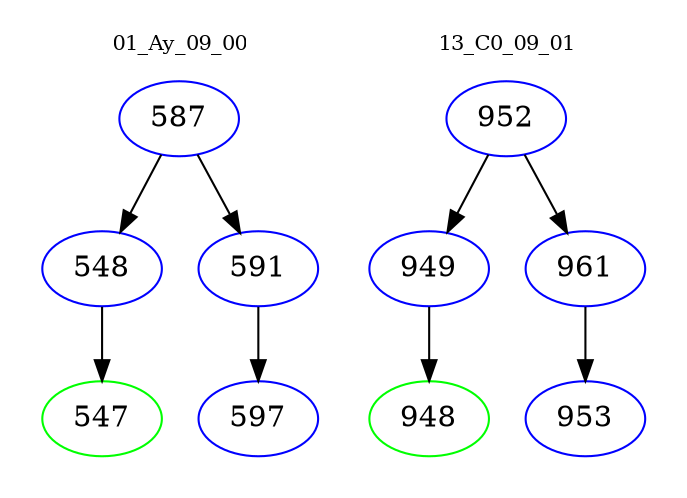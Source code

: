 digraph{
subgraph cluster_0 {
color = white
label = "01_Ay_09_00";
fontsize=10;
T0_587 [label="587", color="blue"]
T0_587 -> T0_548 [color="black"]
T0_548 [label="548", color="blue"]
T0_548 -> T0_547 [color="black"]
T0_547 [label="547", color="green"]
T0_587 -> T0_591 [color="black"]
T0_591 [label="591", color="blue"]
T0_591 -> T0_597 [color="black"]
T0_597 [label="597", color="blue"]
}
subgraph cluster_1 {
color = white
label = "13_C0_09_01";
fontsize=10;
T1_952 [label="952", color="blue"]
T1_952 -> T1_949 [color="black"]
T1_949 [label="949", color="blue"]
T1_949 -> T1_948 [color="black"]
T1_948 [label="948", color="green"]
T1_952 -> T1_961 [color="black"]
T1_961 [label="961", color="blue"]
T1_961 -> T1_953 [color="black"]
T1_953 [label="953", color="blue"]
}
}
